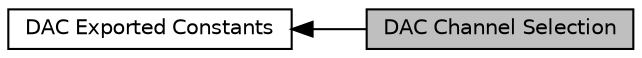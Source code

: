 digraph "DAC Channel Selection"
{
  edge [fontname="Helvetica",fontsize="10",labelfontname="Helvetica",labelfontsize="10"];
  node [fontname="Helvetica",fontsize="10",shape=record];
  rankdir=LR;
  Node0 [label="DAC Channel Selection",height=0.2,width=0.4,color="black", fillcolor="grey75", style="filled", fontcolor="black"];
  Node1 [label="DAC Exported Constants",height=0.2,width=0.4,color="black", fillcolor="white", style="filled",URL="$group___d_a_c___exported___constants.html"];
  Node1->Node0 [shape=plaintext, dir="back", style="solid"];
}
